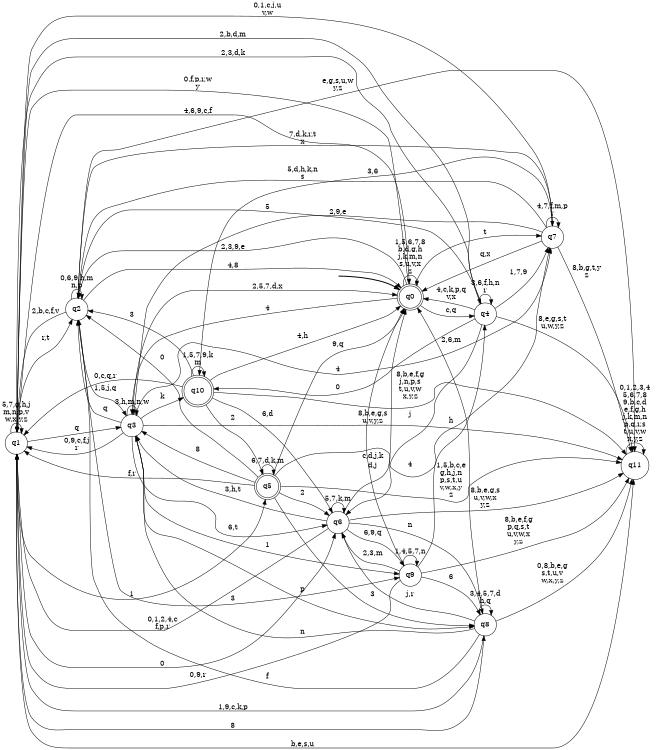 digraph BlueStar {
__start0 [style = invis, shape = none, label = "", width = 0, height = 0];

rankdir=LR;
size="8,5";

s0 [style="rounded,filled", color="black", fillcolor="white" shape="doublecircle", label="q0"];
s1 [style="filled", color="black", fillcolor="white" shape="circle", label="q1"];
s2 [style="filled", color="black", fillcolor="white" shape="circle", label="q2"];
s3 [style="filled", color="black", fillcolor="white" shape="circle", label="q3"];
s4 [style="filled", color="black", fillcolor="white" shape="circle", label="q4"];
s5 [style="rounded,filled", color="black", fillcolor="white" shape="doublecircle", label="q5"];
s6 [style="filled", color="black", fillcolor="white" shape="circle", label="q6"];
s7 [style="filled", color="black", fillcolor="white" shape="circle", label="q7"];
s8 [style="filled", color="black", fillcolor="white" shape="circle", label="q8"];
s9 [style="filled", color="black", fillcolor="white" shape="circle", label="q9"];
s10 [style="rounded,filled", color="black", fillcolor="white" shape="doublecircle", label="q10"];
s11 [style="filled", color="black", fillcolor="white" shape="circle", label="q11"];
subgraph cluster_main { 
	graph [pad=".75", ranksep="0.15", nodesep="0.15"];
	 style=invis; 
	__start0 -> s0 [penwidth=2];
}
s0 -> s0 [label="1,5,6,7,8\nb,d,g,h\nj,k,m,n\ns,u,v,x\nz"];
s0 -> s1 [label="0,f,p,r,w\ny"];
s0 -> s2 [label="2,3,9,e"];
s0 -> s3 [label="4"];
s0 -> s4 [label="c,q"];
s0 -> s7 [label="t"];
s1 -> s0 [label="4,6,9,c,f"];
s1 -> s1 [label="5,7,g,h,j\nm,n,p,v\nw,x,y,z"];
s1 -> s2 [label="r,t"];
s1 -> s3 [label="q"];
s1 -> s4 [label="2,3,d,k"];
s1 -> s5 [label="1"];
s1 -> s6 [label="0"];
s1 -> s8 [label="8"];
s1 -> s11 [label="b,e,s,u"];
s2 -> s0 [label="4,8"];
s2 -> s1 [label="2,b,c,f,v"];
s2 -> s2 [label="0,6,9,h,m\nn,p"];
s2 -> s3 [label="1,5,j,q"];
s2 -> s7 [label="7,d,k,r,t\nx"];
s2 -> s9 [label="3"];
s2 -> s11 [label="e,g,s,u,w\ny,z"];
s3 -> s0 [label="2,5,7,d,x"];
s3 -> s1 [label="0,9,c,f,j\nr"];
s3 -> s2 [label="q"];
s3 -> s3 [label="3,h,m,n,w"];
s3 -> s6 [label="6,t"];
s3 -> s7 [label="4"];
s3 -> s8 [label="p"];
s3 -> s9 [label="1"];
s3 -> s10 [label="k"];
s3 -> s11 [label="8,b,e,g,s\nu,v,y,z"];
s4 -> s0 [label="4,c,k,p,q\nv,x"];
s4 -> s1 [label="2,b,d,m"];
s4 -> s2 [label="5"];
s4 -> s4 [label="3,6,f,h,n\nr"];
s4 -> s6 [label="j"];
s4 -> s7 [label="1,7,9"];
s4 -> s10 [label="0"];
s4 -> s11 [label="8,e,g,s,t\nu,w,y,z"];
s5 -> s0 [label="9,q"];
s5 -> s1 [label="f,r"];
s5 -> s2 [label="0"];
s5 -> s3 [label="8"];
s5 -> s5 [label="6,7,d,k,m"];
s5 -> s6 [label="2"];
s5 -> s7 [label="4"];
s5 -> s8 [label="3"];
s5 -> s11 [label="1,5,b,c,e\ng,h,j,n\np,s,t,u\nv,w,x,y\nz"];
s6 -> s0 [label="d,j"];
s6 -> s1 [label="0,1,2,4,c\nf,p,r"];
s6 -> s3 [label="3,h,t"];
s6 -> s6 [label="5,7,k,m"];
s6 -> s8 [label="n"];
s6 -> s9 [label="6,9,q"];
s6 -> s11 [label="8,b,e,g,s\nu,v,w,x\ny,z"];
s7 -> s0 [label="q,x"];
s7 -> s1 [label="0,1,c,j,u\nv,w"];
s7 -> s2 [label="5,d,h,k,n\ns"];
s7 -> s3 [label="2,9,e"];
s7 -> s7 [label="4,7,f,m,p\nr"];
s7 -> s10 [label="3,6"];
s7 -> s11 [label="8,b,g,t,y\nz"];
s8 -> s0 [label="2,6,m"];
s8 -> s1 [label="1,9,c,k,p"];
s8 -> s2 [label="f"];
s8 -> s3 [label="n"];
s8 -> s6 [label="j,r"];
s8 -> s8 [label="3,4,5,7,d\nh,q"];
s8 -> s11 [label="0,8,b,e,g\ns,t,u,v\nw,x,y,z"];
s9 -> s0 [label="c,d,j,k"];
s9 -> s1 [label="0,9,r"];
s9 -> s4 [label="h"];
s9 -> s6 [label="2,3,m"];
s9 -> s8 [label="6"];
s9 -> s9 [label="1,4,5,7,n"];
s9 -> s11 [label="8,b,e,f,g\np,q,s,t\nu,v,w,x\ny,z"];
s10 -> s0 [label="4,h"];
s10 -> s1 [label="0,c,q,r"];
s10 -> s2 [label="3"];
s10 -> s5 [label="2"];
s10 -> s6 [label="6,d"];
s10 -> s10 [label="1,5,7,9,k\nm"];
s10 -> s11 [label="8,b,e,f,g\nj,n,p,s\nt,u,v,w\nx,y,z"];
s11 -> s11 [label="0,1,2,3,4\n5,6,7,8\n9,b,c,d\ne,f,g,h\nj,k,m,n\np,q,r,s\nt,u,v,w\nx,y,z"];

}